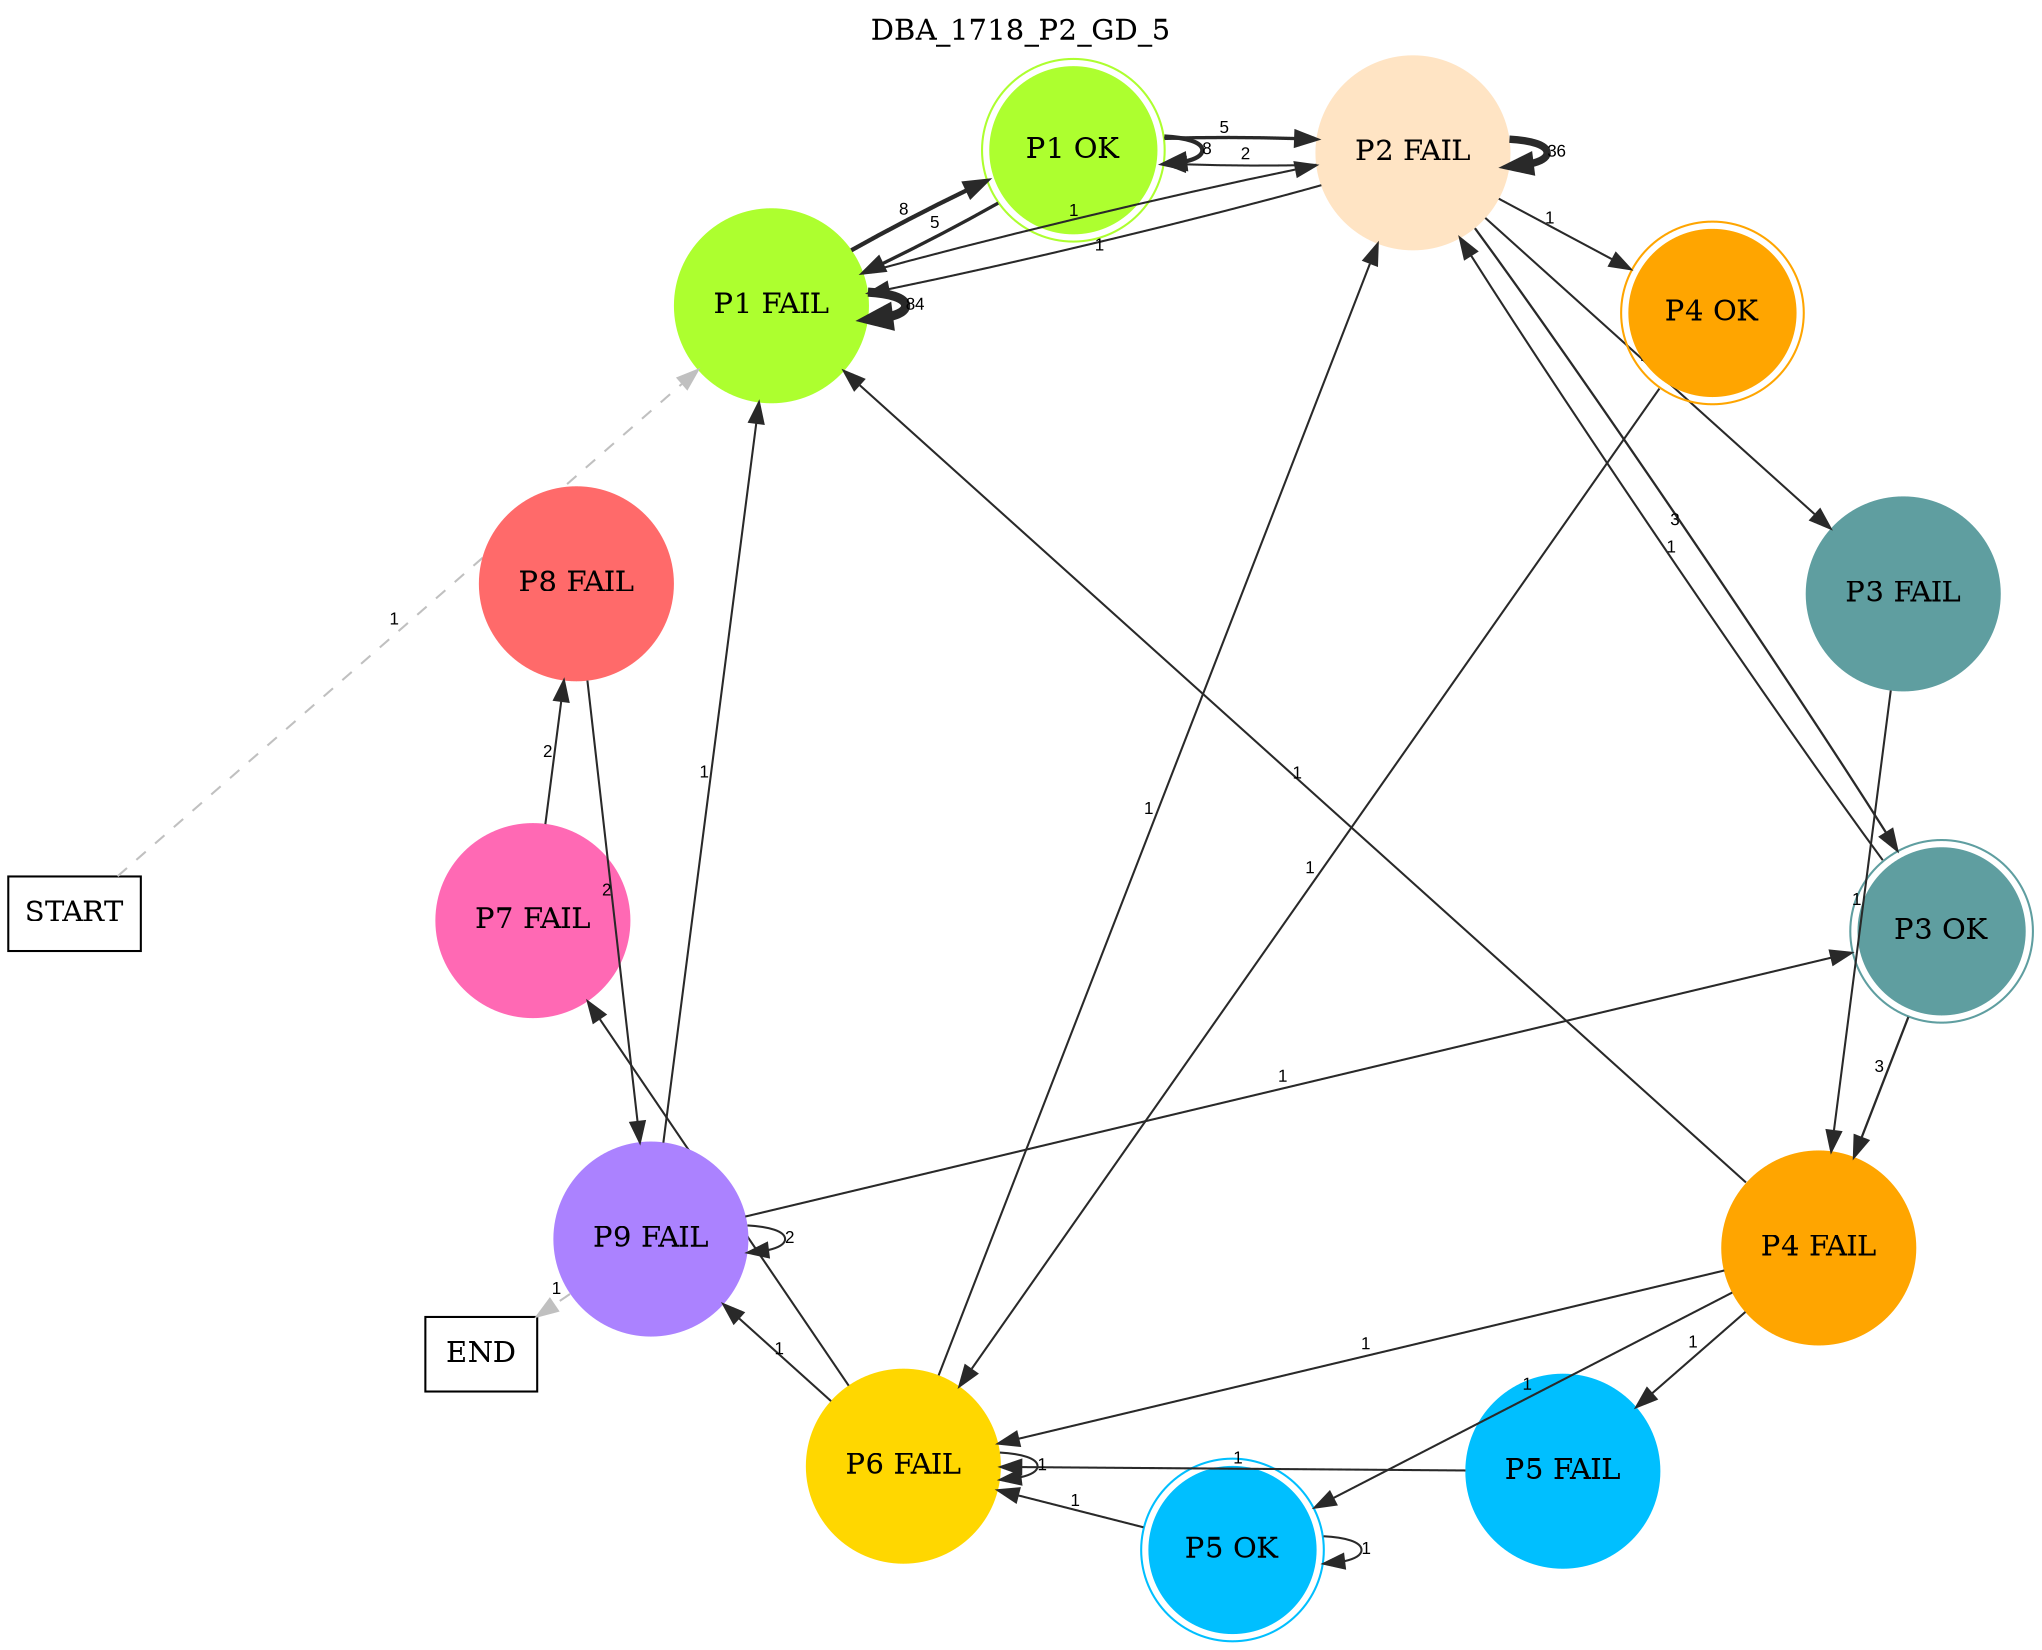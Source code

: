 digraph DBA_1718_P2_GD_5 {
	labelloc="t";
	label=DBA_1718_P2_GD_5;
	dpi = 150
	size="16,11!";
	margin = 0;
layout=circo;
"START" [shape=box, fillcolor=white, style=filled, color=black]
"P1 FAIL" [shape=circle, color=greenyellow, style=filled]
"P1 OK" [shape=circle, color=greenyellow, peripheries=2, style=filled]
"P2 FAIL" [shape=circle, color=bisque, style=filled]
"P3 FAIL" [shape=circle, color=cadetblue, style=filled]
"P4 FAIL" [shape=circle, color=orange, style=filled]
"P3 OK" [shape=circle, color=cadetblue, peripheries=2, style=filled]
"P5 FAIL" [shape=circle, color=deepskyblue, style=filled]
"P6 FAIL" [shape=circle, color=gold, style=filled]
"P7 FAIL" [shape=circle, color=hotpink, style=filled]
"P8 FAIL" [shape=circle, color=indianred1, style=filled]
"P9 FAIL" [shape=circle, color=mediumpurple1, style=filled]
"P5 OK" [shape=circle, color=deepskyblue, peripheries=2, style=filled]
"P4 OK" [shape=circle, color=orange, peripheries=2, style=filled]
"END" [shape=box, fillcolor=white, style=filled, color=black]
"START" -> "P1 FAIL" [ style = dashed color=grey label ="1" labelfloat=false fontname="Arial" fontsize=8]

"P1 FAIL" -> "P1 FAIL" [ color=grey16 penwidth = "4.43081679884331"label ="84" labelfloat=false fontname="Arial" fontsize=8]

"P1 FAIL" -> "P1 OK" [ color=grey16 penwidth = "2.07944154167984"label ="8" labelfloat=false fontname="Arial" fontsize=8]

"P1 FAIL" -> "P2 FAIL" [ color=grey16 penwidth = "1"label ="1" labelfloat=false fontname="Arial" fontsize=8]

"P1 OK" -> "P1 FAIL" [ color=grey16 penwidth = "1.6094379124341"label ="5" labelfloat=false fontname="Arial" fontsize=8]

"P1 OK" -> "P1 OK" [ color=grey16 penwidth = "2.07944154167984"label ="8" labelfloat=false fontname="Arial" fontsize=8]

"P1 OK" -> "P2 FAIL" [ color=grey16 penwidth = "1.6094379124341"label ="5" labelfloat=false fontname="Arial" fontsize=8]

"P2 FAIL" -> "P1 FAIL" [ color=grey16 penwidth = "1"label ="1" labelfloat=false fontname="Arial" fontsize=8]

"P2 FAIL" -> "P1 OK" [ color=grey16 penwidth = "1"label ="2" labelfloat=false fontname="Arial" fontsize=8]

"P2 FAIL" -> "P2 FAIL" [ color=grey16 penwidth = "3.58351893845611"label ="36" labelfloat=false fontname="Arial" fontsize=8]

"P2 FAIL" -> "P3 FAIL" [ color=grey16 penwidth = "1"label ="1" labelfloat=false fontname="Arial" fontsize=8]

"P2 FAIL" -> "P3 OK" [ color=grey16 penwidth = "1.09861228866811"label ="3" labelfloat=false fontname="Arial" fontsize=8]

"P2 FAIL" -> "P4 OK" [ color=grey16 penwidth = "1"label ="1" labelfloat=false fontname="Arial" fontsize=8]

"P3 FAIL" -> "P4 FAIL" [ color=grey16 penwidth = "1"label ="1" labelfloat=false fontname="Arial" fontsize=8]

"P4 FAIL" -> "P1 FAIL" [ color=grey16 penwidth = "1"label ="1" labelfloat=false fontname="Arial" fontsize=8]

"P4 FAIL" -> "P5 FAIL" [ color=grey16 penwidth = "1"label ="1" labelfloat=false fontname="Arial" fontsize=8]

"P4 FAIL" -> "P6 FAIL" [ color=grey16 penwidth = "1"label ="1" labelfloat=false fontname="Arial" fontsize=8]

"P4 FAIL" -> "P5 OK" [ color=grey16 penwidth = "1"label ="1" labelfloat=false fontname="Arial" fontsize=8]

"P3 OK" -> "P2 FAIL" [ color=grey16 penwidth = "1"label ="1" labelfloat=false fontname="Arial" fontsize=8]

"P3 OK" -> "P4 FAIL" [ color=grey16 penwidth = "1.09861228866811"label ="3" labelfloat=false fontname="Arial" fontsize=8]

"P5 FAIL" -> "P6 FAIL" [ color=grey16 penwidth = "1"label ="1" labelfloat=false fontname="Arial" fontsize=8]

"P6 FAIL" -> "P2 FAIL" [ color=grey16 penwidth = "1"label ="1" labelfloat=false fontname="Arial" fontsize=8]

"P6 FAIL" -> "P6 FAIL" [ color=grey16 penwidth = "1"label ="1" labelfloat=false fontname="Arial" fontsize=8]

"P6 FAIL" -> "P7 FAIL" [ color=grey16 penwidth = "1"label ="2" labelfloat=false fontname="Arial" fontsize=8]

"P6 FAIL" -> "P9 FAIL" [ color=grey16 penwidth = "1"label ="1" labelfloat=false fontname="Arial" fontsize=8]

"P7 FAIL" -> "P8 FAIL" [ color=grey16 penwidth = "1"label ="2" labelfloat=false fontname="Arial" fontsize=8]

"P8 FAIL" -> "P9 FAIL" [ color=grey16 penwidth = "1"label ="2" labelfloat=false fontname="Arial" fontsize=8]

"P9 FAIL" -> "P1 FAIL" [ color=grey16 penwidth = "1"label ="1" labelfloat=false fontname="Arial" fontsize=8]

"P9 FAIL" -> "P3 OK" [ color=grey16 penwidth = "1"label ="1" labelfloat=false fontname="Arial" fontsize=8]

"P9 FAIL" -> "P9 FAIL" [ color=grey16 penwidth = "1"label ="2" labelfloat=false fontname="Arial" fontsize=8]

"P9 FAIL" -> "END" [ style = dashed color=grey label ="1" labelfloat=false fontname="Arial" fontsize=8]

"P5 OK" -> "P6 FAIL" [ color=grey16 penwidth = "1"label ="1" labelfloat=false fontname="Arial" fontsize=8]

"P5 OK" -> "P5 OK" [ color=grey16 penwidth = "1"label ="1" labelfloat=false fontname="Arial" fontsize=8]

"P4 OK" -> "P6 FAIL" [ color=grey16 penwidth = "1"label ="1" labelfloat=false fontname="Arial" fontsize=8]

}
